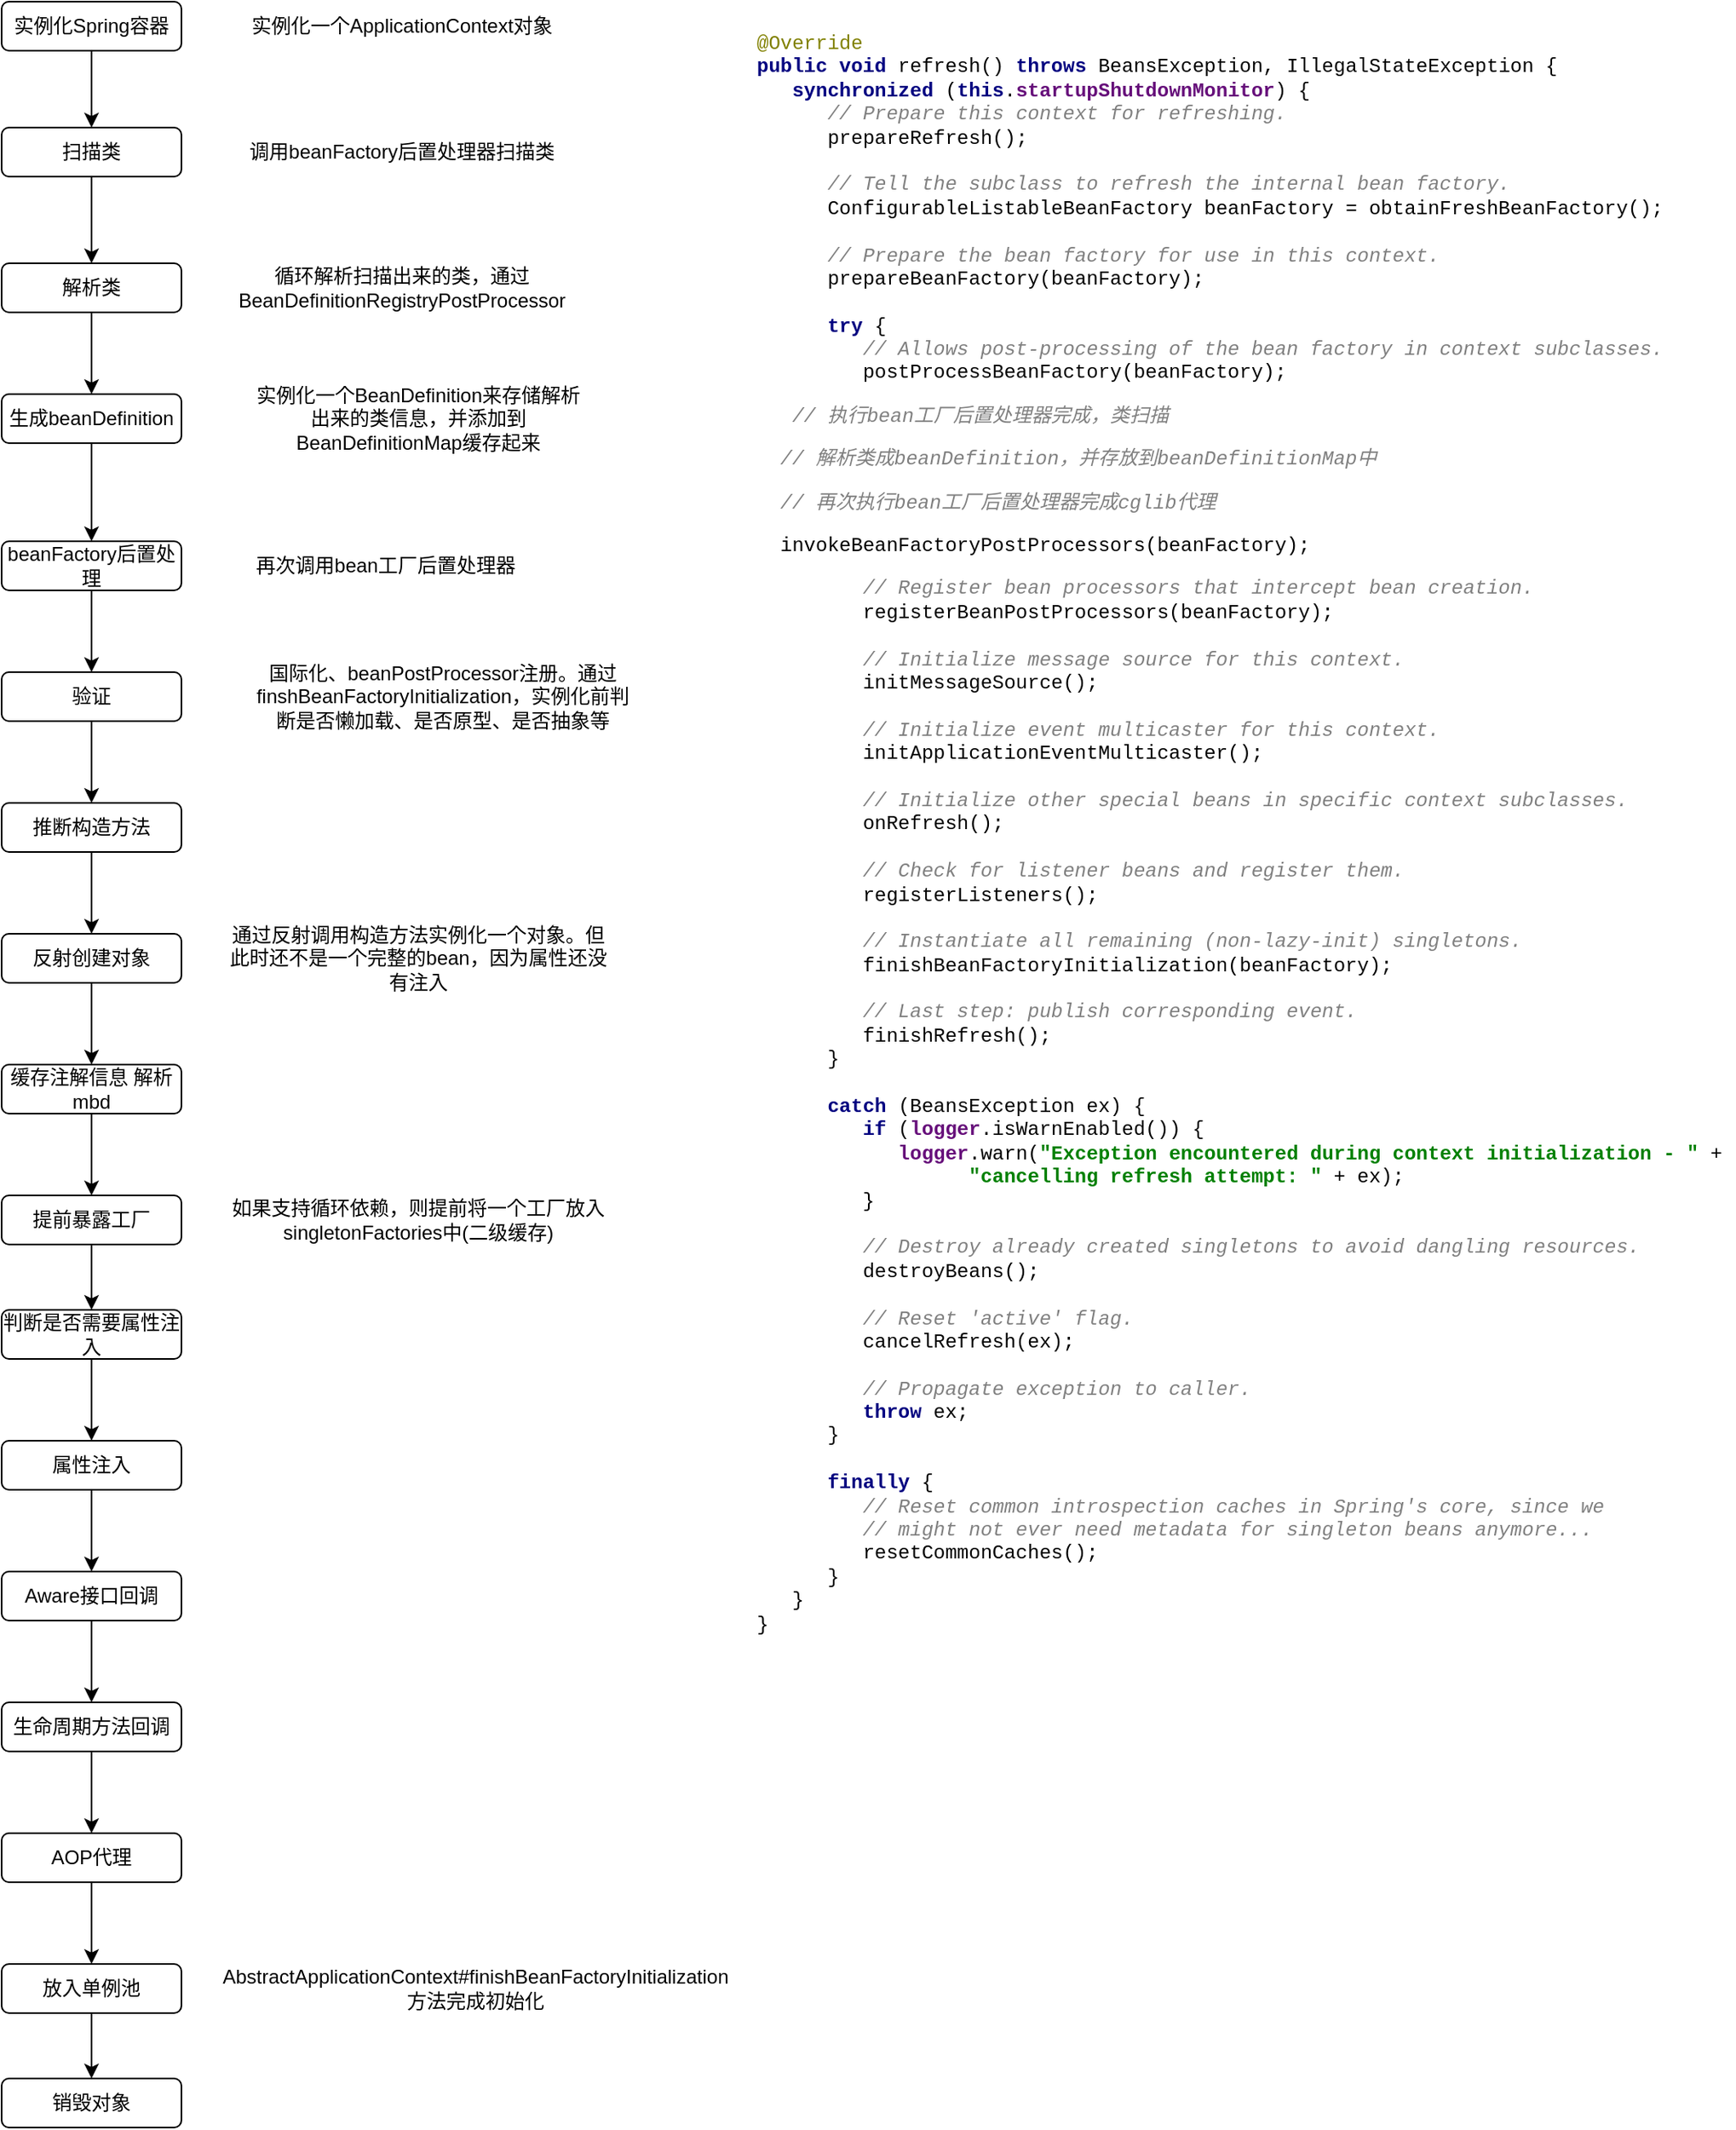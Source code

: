 <mxfile version="20.8.23" type="github" pages="2">
  <diagram name="循环依赖" id="z-jffznrJJ4cK5WTZ5Pi">
    <mxGraphModel dx="1259" dy="749" grid="1" gridSize="10" guides="1" tooltips="1" connect="1" arrows="1" fold="1" page="1" pageScale="1" pageWidth="827" pageHeight="1169" math="0" shadow="0">
      <root>
        <mxCell id="0" />
        <mxCell id="1" parent="0" />
        <mxCell id="uSnAcwxqJiXj_c3Orzeh-48" value="&lt;pre style=&quot;background-color:#ffffff;color:#000000;font-family:&#39;Courier New&#39;;font-size:9.0pt;&quot;&gt;&lt;span style=&quot;color:#808000;&quot;&gt;@Override&lt;br&gt;&lt;/span&gt;&lt;span style=&quot;color:#000080;font-weight:bold;&quot;&gt;public void &lt;/span&gt;refresh() &lt;span style=&quot;color:#000080;font-weight:bold;&quot;&gt;throws &lt;/span&gt;BeansException, IllegalStateException {&lt;br&gt;   &lt;span style=&quot;color:#000080;font-weight:bold;&quot;&gt;synchronized &lt;/span&gt;(&lt;span style=&quot;color:#000080;font-weight:bold;&quot;&gt;this&lt;/span&gt;.&lt;span style=&quot;color:#660e7a;font-weight:bold;&quot;&gt;startupShutdownMonitor&lt;/span&gt;) {&lt;br&gt;      &lt;span style=&quot;color:#808080;font-style:italic;&quot;&gt;// Prepare this context for refreshing.&lt;br&gt;&lt;/span&gt;&lt;span style=&quot;color:#808080;font-style:italic;&quot;&gt;      &lt;/span&gt;prepareRefresh();&lt;br&gt;&lt;br&gt;      &lt;span style=&quot;color:#808080;font-style:italic;&quot;&gt;// Tell the subclass to refresh the internal bean factory.&lt;br&gt;&lt;/span&gt;&lt;span style=&quot;color:#808080;font-style:italic;&quot;&gt;      &lt;/span&gt;ConfigurableListableBeanFactory beanFactory = obtainFreshBeanFactory();&lt;br&gt;&lt;br&gt;      &lt;span style=&quot;color:#808080;font-style:italic;&quot;&gt;// Prepare the bean factory for use in this context.&lt;br&gt;&lt;/span&gt;&lt;span style=&quot;color:#808080;font-style:italic;&quot;&gt;      &lt;/span&gt;prepareBeanFactory(beanFactory);&lt;br&gt;&lt;br&gt;      &lt;span style=&quot;color:#000080;font-weight:bold;&quot;&gt;try &lt;/span&gt;{&lt;br&gt;         &lt;span style=&quot;color:#808080;font-style:italic;&quot;&gt;// Allows post-processing of the bean factory in context subclasses.&lt;br&gt;&lt;/span&gt;&lt;span style=&quot;color:#808080;font-style:italic;&quot;&gt;         &lt;/span&gt;postProcessBeanFactory(beanFactory);&lt;/pre&gt;&lt;pre style=&quot;background-color:#ffffff;color:#000000;font-family:&#39;Courier New&#39;;font-size:9.0pt;&quot;&gt;&lt;span style=&quot;color:#808080;font-style:italic;&quot;&gt;&lt;span style=&quot;white-space: pre;&quot;&gt; &lt;/span&gt; &lt;span style=&quot;white-space: pre;&quot;&gt;	&lt;/span&gt;// 执行bean工厂后置处理器完成，类扫描&lt;/span&gt;&lt;/pre&gt;&lt;pre style=&quot;background-color:#ffffff;color:#000000;font-family:&#39;Courier New&#39;;font-size:9.0pt;&quot;&gt;&lt;span style=&quot;color:#808080;font-style:italic;&quot;&gt;&lt;span style=&quot;white-space: pre;&quot;&gt; &lt;span style=&quot;white-space: pre;&quot;&gt;	&lt;/span&gt;&lt;/span&gt;// 解析类成beanDefinition，并存放到beanDefinitionMap中&lt;br&gt;&lt;/span&gt;&lt;/pre&gt;&lt;pre style=&quot;background-color:#ffffff;color:#000000;font-family:&#39;Courier New&#39;;font-size:9.0pt;&quot;&gt;&lt;span style=&quot;color:#808080;font-style:italic;&quot;&gt;&lt;span style=&quot;white-space: pre;&quot;&gt; &lt;span style=&quot;white-space: pre;&quot;&gt;	&lt;/span&gt;&lt;/span&gt;// 再次执行bean工厂后置处理器完成cglib代理&lt;/span&gt;&lt;/pre&gt;&lt;pre style=&quot;background-color:#ffffff;color:#000000;font-family:&#39;Courier New&#39;;font-size:9.0pt;&quot;&gt;&lt;span style=&quot;white-space: pre;&quot;&gt; &lt;span style=&quot;white-space: pre;&quot;&gt;	&lt;/span&gt;&lt;/span&gt;invokeBeanFactoryPostProcessors(beanFactory);&lt;/pre&gt;&lt;pre style=&quot;background-color:#ffffff;color:#000000;font-family:&#39;Courier New&#39;;font-size:9.0pt;&quot;&gt;         &lt;span style=&quot;color:#808080;font-style:italic;&quot;&gt;// Register bean processors that intercept bean creation.&lt;br&gt;&lt;/span&gt;&lt;span style=&quot;color:#808080;font-style:italic;&quot;&gt;         &lt;/span&gt;registerBeanPostProcessors(beanFactory);&lt;br&gt;&lt;br&gt;         &lt;span style=&quot;color:#808080;font-style:italic;&quot;&gt;// Initialize message source for this context.&lt;br&gt;&lt;/span&gt;&lt;span style=&quot;color:#808080;font-style:italic;&quot;&gt;         &lt;/span&gt;initMessageSource();&lt;br&gt;&lt;br&gt;         &lt;span style=&quot;color:#808080;font-style:italic;&quot;&gt;// Initialize event multicaster for this context.&lt;br&gt;&lt;/span&gt;&lt;span style=&quot;color:#808080;font-style:italic;&quot;&gt;         &lt;/span&gt;initApplicationEventMulticaster();&lt;br&gt;&lt;br&gt;         &lt;span style=&quot;color:#808080;font-style:italic;&quot;&gt;// Initialize other special beans in specific context subclasses.&lt;br&gt;&lt;/span&gt;&lt;span style=&quot;color:#808080;font-style:italic;&quot;&gt;         &lt;/span&gt;onRefresh();&lt;br&gt;&lt;br&gt;         &lt;span style=&quot;color:#808080;font-style:italic;&quot;&gt;// Check for listener beans and register them.&lt;br&gt;&lt;/span&gt;&lt;span style=&quot;color:#808080;font-style:italic;&quot;&gt;         &lt;/span&gt;registerListeners();&lt;br&gt;&lt;br&gt;         &lt;span style=&quot;color:#808080;font-style:italic;&quot;&gt;// Instantiate all remaining (non-lazy-init) singletons.&lt;br&gt;&lt;/span&gt;&lt;span style=&quot;color:#808080;font-style:italic;&quot;&gt;         &lt;/span&gt;finishBeanFactoryInitialization(beanFactory);&lt;br&gt;&lt;br&gt;         &lt;span style=&quot;color:#808080;font-style:italic;&quot;&gt;// Last step: publish corresponding event.&lt;br&gt;&lt;/span&gt;&lt;span style=&quot;color:#808080;font-style:italic;&quot;&gt;         &lt;/span&gt;finishRefresh();&lt;br&gt;      }&lt;br&gt;&lt;br&gt;      &lt;span style=&quot;color:#000080;font-weight:bold;&quot;&gt;catch &lt;/span&gt;(BeansException ex) {&lt;br&gt;         &lt;span style=&quot;color:#000080;font-weight:bold;&quot;&gt;if &lt;/span&gt;(&lt;span style=&quot;color:#660e7a;font-weight:bold;&quot;&gt;logger&lt;/span&gt;.isWarnEnabled()) {&lt;br&gt;            &lt;span style=&quot;color:#660e7a;font-weight:bold;&quot;&gt;logger&lt;/span&gt;.warn(&lt;span style=&quot;color:#008000;font-weight:bold;&quot;&gt;&quot;Exception encountered during context initialization - &quot; &lt;/span&gt;+&lt;br&gt;                  &lt;span style=&quot;color:#008000;font-weight:bold;&quot;&gt;&quot;cancelling refresh attempt: &quot; &lt;/span&gt;+ ex);&lt;br&gt;         }&lt;br&gt;&lt;br&gt;         &lt;span style=&quot;color:#808080;font-style:italic;&quot;&gt;// Destroy already created singletons to avoid dangling resources.&lt;br&gt;&lt;/span&gt;&lt;span style=&quot;color:#808080;font-style:italic;&quot;&gt;         &lt;/span&gt;destroyBeans();&lt;br&gt;&lt;br&gt;         &lt;span style=&quot;color:#808080;font-style:italic;&quot;&gt;// Reset &#39;active&#39; flag.&lt;br&gt;&lt;/span&gt;&lt;span style=&quot;color:#808080;font-style:italic;&quot;&gt;         &lt;/span&gt;cancelRefresh(ex);&lt;br&gt;&lt;br&gt;         &lt;span style=&quot;color:#808080;font-style:italic;&quot;&gt;// Propagate exception to caller.&lt;br&gt;&lt;/span&gt;&lt;span style=&quot;color:#808080;font-style:italic;&quot;&gt;         &lt;/span&gt;&lt;span style=&quot;color:#000080;font-weight:bold;&quot;&gt;throw &lt;/span&gt;ex;&lt;br&gt;      }&lt;br&gt;&lt;br&gt;      &lt;span style=&quot;color:#000080;font-weight:bold;&quot;&gt;finally &lt;/span&gt;{&lt;br&gt;         &lt;span style=&quot;color:#808080;font-style:italic;&quot;&gt;// Reset common introspection caches in Spring&#39;s core, since we&lt;br&gt;&lt;/span&gt;&lt;span style=&quot;color:#808080;font-style:italic;&quot;&gt;         // might not ever need metadata for singleton beans anymore...&lt;br&gt;&lt;/span&gt;&lt;span style=&quot;color:#808080;font-style:italic;&quot;&gt;         &lt;/span&gt;resetCommonCaches();&lt;br&gt;      }&lt;br&gt;   }&lt;br&gt;}&lt;/pre&gt;" style="text;whiteSpace=wrap;html=1;" parent="1" vertex="1">
          <mxGeometry x="540" y="80" width="600" height="950" as="geometry" />
        </mxCell>
        <mxCell id="uSnAcwxqJiXj_c3Orzeh-22" style="edgeStyle=orthogonalEdgeStyle;rounded=0;orthogonalLoop=1;jettySize=auto;html=1;" parent="1" source="uSnAcwxqJiXj_c3Orzeh-1" target="uSnAcwxqJiXj_c3Orzeh-2" edge="1">
          <mxGeometry relative="1" as="geometry" />
        </mxCell>
        <mxCell id="uSnAcwxqJiXj_c3Orzeh-1" value="实例化Spring容器" style="rounded=1;whiteSpace=wrap;html=1;" parent="1" vertex="1">
          <mxGeometry x="80" y="80" width="110" height="30" as="geometry" />
        </mxCell>
        <mxCell id="uSnAcwxqJiXj_c3Orzeh-32" style="edgeStyle=orthogonalEdgeStyle;rounded=0;orthogonalLoop=1;jettySize=auto;html=1;" parent="1" source="uSnAcwxqJiXj_c3Orzeh-2" target="uSnAcwxqJiXj_c3Orzeh-4" edge="1">
          <mxGeometry relative="1" as="geometry" />
        </mxCell>
        <mxCell id="uSnAcwxqJiXj_c3Orzeh-2" value="扫描类" style="rounded=1;whiteSpace=wrap;html=1;" parent="1" vertex="1">
          <mxGeometry x="80" y="157" width="110" height="30" as="geometry" />
        </mxCell>
        <mxCell id="uSnAcwxqJiXj_c3Orzeh-34" style="edgeStyle=orthogonalEdgeStyle;rounded=0;orthogonalLoop=1;jettySize=auto;html=1;entryX=0.5;entryY=0;entryDx=0;entryDy=0;" parent="1" source="uSnAcwxqJiXj_c3Orzeh-3" target="uSnAcwxqJiXj_c3Orzeh-6" edge="1">
          <mxGeometry relative="1" as="geometry" />
        </mxCell>
        <mxCell id="uSnAcwxqJiXj_c3Orzeh-3" value="生成beanDefinition" style="rounded=1;whiteSpace=wrap;html=1;" parent="1" vertex="1">
          <mxGeometry x="80" y="320" width="110" height="30" as="geometry" />
        </mxCell>
        <mxCell id="uSnAcwxqJiXj_c3Orzeh-33" style="edgeStyle=orthogonalEdgeStyle;rounded=0;orthogonalLoop=1;jettySize=auto;html=1;entryX=0.5;entryY=0;entryDx=0;entryDy=0;" parent="1" source="uSnAcwxqJiXj_c3Orzeh-4" target="uSnAcwxqJiXj_c3Orzeh-3" edge="1">
          <mxGeometry relative="1" as="geometry" />
        </mxCell>
        <mxCell id="uSnAcwxqJiXj_c3Orzeh-4" value="解析类" style="rounded=1;whiteSpace=wrap;html=1;" parent="1" vertex="1">
          <mxGeometry x="80" y="240" width="110" height="30" as="geometry" />
        </mxCell>
        <mxCell id="uSnAcwxqJiXj_c3Orzeh-36" value="" style="edgeStyle=orthogonalEdgeStyle;rounded=0;orthogonalLoop=1;jettySize=auto;html=1;" parent="1" source="uSnAcwxqJiXj_c3Orzeh-5" target="uSnAcwxqJiXj_c3Orzeh-8" edge="1">
          <mxGeometry relative="1" as="geometry" />
        </mxCell>
        <mxCell id="uSnAcwxqJiXj_c3Orzeh-5" value="验证" style="rounded=1;whiteSpace=wrap;html=1;" parent="1" vertex="1">
          <mxGeometry x="80" y="490" width="110" height="30" as="geometry" />
        </mxCell>
        <mxCell id="uSnAcwxqJiXj_c3Orzeh-35" style="edgeStyle=orthogonalEdgeStyle;rounded=0;orthogonalLoop=1;jettySize=auto;html=1;" parent="1" source="uSnAcwxqJiXj_c3Orzeh-6" target="uSnAcwxqJiXj_c3Orzeh-5" edge="1">
          <mxGeometry relative="1" as="geometry" />
        </mxCell>
        <mxCell id="uSnAcwxqJiXj_c3Orzeh-6" value="beanFactory后置处理" style="rounded=1;whiteSpace=wrap;html=1;" parent="1" vertex="1">
          <mxGeometry x="80" y="410" width="110" height="30" as="geometry" />
        </mxCell>
        <mxCell id="uSnAcwxqJiXj_c3Orzeh-39" style="edgeStyle=orthogonalEdgeStyle;rounded=0;orthogonalLoop=1;jettySize=auto;html=1;entryX=0.5;entryY=0;entryDx=0;entryDy=0;" parent="1" source="uSnAcwxqJiXj_c3Orzeh-7" target="uSnAcwxqJiXj_c3Orzeh-11" edge="1">
          <mxGeometry relative="1" as="geometry" />
        </mxCell>
        <mxCell id="uSnAcwxqJiXj_c3Orzeh-7" value="缓存注解信息 解析mbd" style="rounded=1;whiteSpace=wrap;html=1;" parent="1" vertex="1">
          <mxGeometry x="80" y="730" width="110" height="30" as="geometry" />
        </mxCell>
        <mxCell id="uSnAcwxqJiXj_c3Orzeh-37" style="edgeStyle=orthogonalEdgeStyle;rounded=0;orthogonalLoop=1;jettySize=auto;html=1;entryX=0.5;entryY=0;entryDx=0;entryDy=0;" parent="1" source="uSnAcwxqJiXj_c3Orzeh-8" target="uSnAcwxqJiXj_c3Orzeh-9" edge="1">
          <mxGeometry relative="1" as="geometry" />
        </mxCell>
        <mxCell id="uSnAcwxqJiXj_c3Orzeh-8" value="推断构造方法" style="rounded=1;whiteSpace=wrap;html=1;" parent="1" vertex="1">
          <mxGeometry x="80" y="570" width="110" height="30" as="geometry" />
        </mxCell>
        <mxCell id="uSnAcwxqJiXj_c3Orzeh-38" style="edgeStyle=orthogonalEdgeStyle;rounded=0;orthogonalLoop=1;jettySize=auto;html=1;entryX=0.5;entryY=0;entryDx=0;entryDy=0;" parent="1" source="uSnAcwxqJiXj_c3Orzeh-9" target="uSnAcwxqJiXj_c3Orzeh-7" edge="1">
          <mxGeometry relative="1" as="geometry" />
        </mxCell>
        <mxCell id="uSnAcwxqJiXj_c3Orzeh-9" value="反射创建对象" style="rounded=1;whiteSpace=wrap;html=1;" parent="1" vertex="1">
          <mxGeometry x="80" y="650" width="110" height="30" as="geometry" />
        </mxCell>
        <mxCell id="uSnAcwxqJiXj_c3Orzeh-41" style="edgeStyle=orthogonalEdgeStyle;rounded=0;orthogonalLoop=1;jettySize=auto;html=1;entryX=0.5;entryY=0;entryDx=0;entryDy=0;" parent="1" source="uSnAcwxqJiXj_c3Orzeh-10" target="uSnAcwxqJiXj_c3Orzeh-12" edge="1">
          <mxGeometry relative="1" as="geometry" />
        </mxCell>
        <mxCell id="uSnAcwxqJiXj_c3Orzeh-10" value="判断是否需要属性注入" style="rounded=1;whiteSpace=wrap;html=1;" parent="1" vertex="1">
          <mxGeometry x="80" y="880" width="110" height="30" as="geometry" />
        </mxCell>
        <mxCell id="uSnAcwxqJiXj_c3Orzeh-40" style="edgeStyle=orthogonalEdgeStyle;rounded=0;orthogonalLoop=1;jettySize=auto;html=1;" parent="1" source="uSnAcwxqJiXj_c3Orzeh-11" target="uSnAcwxqJiXj_c3Orzeh-10" edge="1">
          <mxGeometry relative="1" as="geometry" />
        </mxCell>
        <mxCell id="uSnAcwxqJiXj_c3Orzeh-11" value="提前暴露工厂" style="rounded=1;whiteSpace=wrap;html=1;" parent="1" vertex="1">
          <mxGeometry x="80" y="810" width="110" height="30" as="geometry" />
        </mxCell>
        <mxCell id="uSnAcwxqJiXj_c3Orzeh-42" style="edgeStyle=orthogonalEdgeStyle;rounded=0;orthogonalLoop=1;jettySize=auto;html=1;entryX=0.5;entryY=0;entryDx=0;entryDy=0;" parent="1" source="uSnAcwxqJiXj_c3Orzeh-12" target="uSnAcwxqJiXj_c3Orzeh-14" edge="1">
          <mxGeometry relative="1" as="geometry" />
        </mxCell>
        <mxCell id="uSnAcwxqJiXj_c3Orzeh-12" value="属性注入" style="rounded=1;whiteSpace=wrap;html=1;" parent="1" vertex="1">
          <mxGeometry x="80" y="960" width="110" height="30" as="geometry" />
        </mxCell>
        <mxCell id="uSnAcwxqJiXj_c3Orzeh-43" style="edgeStyle=orthogonalEdgeStyle;rounded=0;orthogonalLoop=1;jettySize=auto;html=1;entryX=0.5;entryY=0;entryDx=0;entryDy=0;" parent="1" source="uSnAcwxqJiXj_c3Orzeh-14" target="uSnAcwxqJiXj_c3Orzeh-16" edge="1">
          <mxGeometry relative="1" as="geometry" />
        </mxCell>
        <mxCell id="uSnAcwxqJiXj_c3Orzeh-14" value="Aware接口回调" style="rounded=1;whiteSpace=wrap;html=1;" parent="1" vertex="1">
          <mxGeometry x="80" y="1040" width="110" height="30" as="geometry" />
        </mxCell>
        <mxCell id="uSnAcwxqJiXj_c3Orzeh-44" style="edgeStyle=orthogonalEdgeStyle;rounded=0;orthogonalLoop=1;jettySize=auto;html=1;entryX=0.5;entryY=0;entryDx=0;entryDy=0;" parent="1" source="uSnAcwxqJiXj_c3Orzeh-16" target="uSnAcwxqJiXj_c3Orzeh-18" edge="1">
          <mxGeometry relative="1" as="geometry" />
        </mxCell>
        <mxCell id="uSnAcwxqJiXj_c3Orzeh-16" value="生命周期方法回调" style="rounded=1;whiteSpace=wrap;html=1;" parent="1" vertex="1">
          <mxGeometry x="80" y="1120" width="110" height="30" as="geometry" />
        </mxCell>
        <mxCell id="uSnAcwxqJiXj_c3Orzeh-45" style="edgeStyle=orthogonalEdgeStyle;rounded=0;orthogonalLoop=1;jettySize=auto;html=1;entryX=0.5;entryY=0;entryDx=0;entryDy=0;" parent="1" source="uSnAcwxqJiXj_c3Orzeh-18" target="uSnAcwxqJiXj_c3Orzeh-19" edge="1">
          <mxGeometry relative="1" as="geometry" />
        </mxCell>
        <mxCell id="uSnAcwxqJiXj_c3Orzeh-18" value="AOP代理" style="rounded=1;whiteSpace=wrap;html=1;" parent="1" vertex="1">
          <mxGeometry x="80" y="1200" width="110" height="30" as="geometry" />
        </mxCell>
        <mxCell id="uSnAcwxqJiXj_c3Orzeh-46" value="" style="edgeStyle=orthogonalEdgeStyle;rounded=0;orthogonalLoop=1;jettySize=auto;html=1;" parent="1" source="uSnAcwxqJiXj_c3Orzeh-19" target="uSnAcwxqJiXj_c3Orzeh-20" edge="1">
          <mxGeometry relative="1" as="geometry" />
        </mxCell>
        <mxCell id="uSnAcwxqJiXj_c3Orzeh-19" value="放入单例池" style="rounded=1;whiteSpace=wrap;html=1;" parent="1" vertex="1">
          <mxGeometry x="80" y="1280" width="110" height="30" as="geometry" />
        </mxCell>
        <mxCell id="uSnAcwxqJiXj_c3Orzeh-20" value="销毁对象" style="rounded=1;whiteSpace=wrap;html=1;" parent="1" vertex="1">
          <mxGeometry x="80" y="1350" width="110" height="30" as="geometry" />
        </mxCell>
        <mxCell id="uSnAcwxqJiXj_c3Orzeh-23" value="实例化一个ApplicationContext对象" style="text;html=1;strokeColor=none;fillColor=none;align=center;verticalAlign=middle;whiteSpace=wrap;rounded=0;" parent="1" vertex="1">
          <mxGeometry x="220" y="80" width="210" height="30" as="geometry" />
        </mxCell>
        <mxCell id="uSnAcwxqJiXj_c3Orzeh-24" value="调用beanFactory后置处理器扫描类" style="text;html=1;strokeColor=none;fillColor=none;align=center;verticalAlign=middle;whiteSpace=wrap;rounded=0;" parent="1" vertex="1">
          <mxGeometry x="220" y="157" width="210" height="30" as="geometry" />
        </mxCell>
        <mxCell id="uSnAcwxqJiXj_c3Orzeh-25" value="再次调用bean工厂后置处理器" style="text;html=1;strokeColor=none;fillColor=none;align=center;verticalAlign=middle;whiteSpace=wrap;rounded=0;" parent="1" vertex="1">
          <mxGeometry x="220" y="410" width="190" height="30" as="geometry" />
        </mxCell>
        <mxCell id="uSnAcwxqJiXj_c3Orzeh-26" value="循环解析扫描出来的类，通过BeanDefinitionRegistryPostProcessor" style="text;html=1;strokeColor=none;fillColor=none;align=center;verticalAlign=middle;whiteSpace=wrap;rounded=0;" parent="1" vertex="1">
          <mxGeometry x="220" y="240" width="210" height="30" as="geometry" />
        </mxCell>
        <mxCell id="uSnAcwxqJiXj_c3Orzeh-27" value="实例化一个BeanDefinition来存储解析出来的类信息，并添加到BeanDefinitionMap缓存起来" style="text;html=1;strokeColor=none;fillColor=none;align=center;verticalAlign=middle;whiteSpace=wrap;rounded=0;" parent="1" vertex="1">
          <mxGeometry x="230" y="320" width="210" height="30" as="geometry" />
        </mxCell>
        <mxCell id="uSnAcwxqJiXj_c3Orzeh-28" value="国际化、beanPostProcessor注册。通过finshBeanFactoryInitialization，实例化前判断是否懒加载、是否原型、是否抽象等" style="text;html=1;strokeColor=none;fillColor=none;align=center;verticalAlign=middle;whiteSpace=wrap;rounded=0;" parent="1" vertex="1">
          <mxGeometry x="230" y="480" width="240" height="50" as="geometry" />
        </mxCell>
        <mxCell id="uSnAcwxqJiXj_c3Orzeh-30" value="通过反射调用构造方法实例化一个对象。但此时还不是一个完整的bean，因为属性还没有注入" style="text;html=1;strokeColor=none;fillColor=none;align=center;verticalAlign=middle;whiteSpace=wrap;rounded=0;" parent="1" vertex="1">
          <mxGeometry x="215" y="640" width="240" height="50" as="geometry" />
        </mxCell>
        <mxCell id="uSnAcwxqJiXj_c3Orzeh-31" value="如果支持循环依赖，则提前将一个工厂放入singletonFactories中(二级缓存)" style="text;html=1;strokeColor=none;fillColor=none;align=center;verticalAlign=middle;whiteSpace=wrap;rounded=0;" parent="1" vertex="1">
          <mxGeometry x="215" y="800" width="240" height="50" as="geometry" />
        </mxCell>
        <mxCell id="uSnAcwxqJiXj_c3Orzeh-47" value="AbstractApplicationContext#finishBeanFactoryInitialization方法完成初始化" style="text;html=1;strokeColor=none;fillColor=none;align=center;verticalAlign=middle;whiteSpace=wrap;rounded=0;" parent="1" vertex="1">
          <mxGeometry x="215" y="1280" width="310" height="30" as="geometry" />
        </mxCell>
      </root>
    </mxGraphModel>
  </diagram>
  <diagram id="61kilDFM7VT6fAVXh5Lf" name="doGetBean">
    <mxGraphModel dx="2086" dy="749" grid="1" gridSize="10" guides="1" tooltips="1" connect="1" arrows="1" fold="1" page="1" pageScale="1" pageWidth="827" pageHeight="1169" math="0" shadow="0">
      <root>
        <mxCell id="0" />
        <mxCell id="1" parent="0" />
        <mxCell id="v6lZ8U2gEN3fAU5ixz41-6" style="edgeStyle=orthogonalEdgeStyle;rounded=0;orthogonalLoop=1;jettySize=auto;html=1;entryX=0.5;entryY=0;entryDx=0;entryDy=0;" edge="1" parent="1" source="v6lZ8U2gEN3fAU5ixz41-1" target="v6lZ8U2gEN3fAU5ixz41-4">
          <mxGeometry relative="1" as="geometry" />
        </mxCell>
        <mxCell id="v6lZ8U2gEN3fAU5ixz41-1" value="doGetBean" style="rounded=0;whiteSpace=wrap;html=1;" vertex="1" parent="1">
          <mxGeometry x="80" y="50" width="120" height="30" as="geometry" />
        </mxCell>
        <mxCell id="v6lZ8U2gEN3fAU5ixz41-9" style="edgeStyle=orthogonalEdgeStyle;rounded=0;orthogonalLoop=1;jettySize=auto;html=1;entryX=0.5;entryY=0;entryDx=0;entryDy=0;" edge="1" parent="1" source="v6lZ8U2gEN3fAU5ixz41-2" target="v6lZ8U2gEN3fAU5ixz41-8">
          <mxGeometry relative="1" as="geometry" />
        </mxCell>
        <mxCell id="v6lZ8U2gEN3fAU5ixz41-11" style="edgeStyle=orthogonalEdgeStyle;rounded=0;orthogonalLoop=1;jettySize=auto;html=1;entryX=0;entryY=0.5;entryDx=0;entryDy=0;" edge="1" parent="1" source="v6lZ8U2gEN3fAU5ixz41-2" target="v6lZ8U2gEN3fAU5ixz41-10">
          <mxGeometry relative="1" as="geometry" />
        </mxCell>
        <mxCell id="v6lZ8U2gEN3fAU5ixz41-2" value="&lt;pre style=&quot;background-color: rgb(255, 255, 255); font-family: &amp;quot;Courier New&amp;quot;; font-size: 9pt;&quot;&gt;第一次获取bean&lt;/pre&gt;" style="rounded=0;whiteSpace=wrap;html=1;" vertex="1" parent="1">
          <mxGeometry x="80" y="200" width="120" height="30" as="geometry" />
        </mxCell>
        <mxCell id="v6lZ8U2gEN3fAU5ixz41-3" value="&lt;pre style=&quot;border-color: var(--border-color); font-size: 9pt; background-color: rgb(255, 255, 255); font-family: &amp;quot;Courier New&amp;quot;;&quot;&gt;transformedBeanName()&lt;/pre&gt;" style="text;html=1;strokeColor=none;fillColor=none;align=center;verticalAlign=middle;whiteSpace=wrap;rounded=0;" vertex="1" parent="1">
          <mxGeometry x="-90" y="120" width="150" height="30" as="geometry" />
        </mxCell>
        <mxCell id="v6lZ8U2gEN3fAU5ixz41-7" style="edgeStyle=orthogonalEdgeStyle;rounded=0;orthogonalLoop=1;jettySize=auto;html=1;" edge="1" parent="1" source="v6lZ8U2gEN3fAU5ixz41-4" target="v6lZ8U2gEN3fAU5ixz41-2">
          <mxGeometry relative="1" as="geometry" />
        </mxCell>
        <mxCell id="v6lZ8U2gEN3fAU5ixz41-4" value="&lt;pre style=&quot;background-color: rgb(255, 255, 255); font-family: &amp;quot;Courier New&amp;quot;; font-size: 9pt;&quot;&gt;校验bean名字&lt;/pre&gt;" style="rounded=0;whiteSpace=wrap;html=1;" vertex="1" parent="1">
          <mxGeometry x="80" y="130" width="120" height="30" as="geometry" />
        </mxCell>
        <mxCell id="v6lZ8U2gEN3fAU5ixz41-5" value="&lt;pre style=&quot;border-color: var(--border-color); font-size: 9pt; background-color: rgb(255, 255, 255); font-family: &amp;quot;Courier New&amp;quot;;&quot;&gt;getSingletons(beanName)，&lt;/pre&gt;&lt;pre style=&quot;border-color: var(--border-color); font-size: 9pt; background-color: rgb(255, 255, 255); font-family: &amp;quot;Courier New&amp;quot;;&quot;&gt;这里得到得可能是早期引用、可能是bean，&lt;/pre&gt;&lt;pre style=&quot;border-color: var(--border-color); font-size: 9pt; background-color: rgb(255, 255, 255); font-family: &amp;quot;Courier New&amp;quot;;&quot;&gt;主要作用是检查一下单例池有没有手动注册的对象&lt;/pre&gt;" style="text;html=1;strokeColor=none;fillColor=none;align=center;verticalAlign=middle;whiteSpace=wrap;rounded=0;" vertex="1" parent="1">
          <mxGeometry x="-200" y="175" width="260" height="80" as="geometry" />
        </mxCell>
        <mxCell id="v6lZ8U2gEN3fAU5ixz41-50" style="edgeStyle=orthogonalEdgeStyle;rounded=0;orthogonalLoop=1;jettySize=auto;html=1;entryX=0.5;entryY=0;entryDx=0;entryDy=0;" edge="1" parent="1" source="v6lZ8U2gEN3fAU5ixz41-8" target="v6lZ8U2gEN3fAU5ixz41-48">
          <mxGeometry relative="1" as="geometry" />
        </mxCell>
        <mxCell id="v6lZ8U2gEN3fAU5ixz41-8" value="bean存在?" style="rhombus;whiteSpace=wrap;html=1;" vertex="1" parent="1">
          <mxGeometry x="100" y="280" width="80" height="80" as="geometry" />
        </mxCell>
        <mxCell id="v6lZ8U2gEN3fAU5ixz41-14" style="edgeStyle=orthogonalEdgeStyle;rounded=0;orthogonalLoop=1;jettySize=auto;html=1;entryX=0;entryY=0.5;entryDx=0;entryDy=0;" edge="1" parent="1" source="v6lZ8U2gEN3fAU5ixz41-10" target="v6lZ8U2gEN3fAU5ixz41-13">
          <mxGeometry relative="1" as="geometry" />
        </mxCell>
        <mxCell id="v6lZ8U2gEN3fAU5ixz41-10" value="&lt;pre style=&quot;background-color: rgb(255, 255, 255); font-family: &amp;quot;Courier New&amp;quot;; font-size: 9pt;&quot;&gt;从一级缓存获取&lt;/pre&gt;" style="rounded=0;whiteSpace=wrap;html=1;" vertex="1" parent="1">
          <mxGeometry x="280" y="200" width="120" height="30" as="geometry" />
        </mxCell>
        <mxCell id="v6lZ8U2gEN3fAU5ixz41-16" style="edgeStyle=orthogonalEdgeStyle;rounded=0;orthogonalLoop=1;jettySize=auto;html=1;entryX=0.75;entryY=1;entryDx=0;entryDy=0;exitX=0.5;exitY=1;exitDx=0;exitDy=0;" edge="1" parent="1" source="v6lZ8U2gEN3fAU5ixz41-13" target="v6lZ8U2gEN3fAU5ixz41-2">
          <mxGeometry relative="1" as="geometry">
            <Array as="points">
              <mxPoint x="500" y="280" />
              <mxPoint x="170" y="280" />
            </Array>
          </mxGeometry>
        </mxCell>
        <mxCell id="v6lZ8U2gEN3fAU5ixz41-20" style="edgeStyle=orthogonalEdgeStyle;rounded=0;orthogonalLoop=1;jettySize=auto;html=1;" edge="1" parent="1" source="v6lZ8U2gEN3fAU5ixz41-13" target="v6lZ8U2gEN3fAU5ixz41-18">
          <mxGeometry relative="1" as="geometry" />
        </mxCell>
        <mxCell id="v6lZ8U2gEN3fAU5ixz41-13" value="bean不存在 &lt;br&gt;&amp;amp;&amp;amp;&lt;br&gt;在创建中队列" style="rhombus;whiteSpace=wrap;html=1;" vertex="1" parent="1">
          <mxGeometry x="460" y="175" width="80" height="80" as="geometry" />
        </mxCell>
        <mxCell id="v6lZ8U2gEN3fAU5ixz41-17" value="返回bean" style="text;html=1;strokeColor=none;fillColor=none;align=center;verticalAlign=middle;whiteSpace=wrap;rounded=0;" vertex="1" parent="1">
          <mxGeometry x="270" y="250" width="60" height="30" as="geometry" />
        </mxCell>
        <mxCell id="v6lZ8U2gEN3fAU5ixz41-25" style="edgeStyle=orthogonalEdgeStyle;rounded=0;orthogonalLoop=1;jettySize=auto;html=1;" edge="1" parent="1" source="v6lZ8U2gEN3fAU5ixz41-18" target="v6lZ8U2gEN3fAU5ixz41-21">
          <mxGeometry relative="1" as="geometry" />
        </mxCell>
        <mxCell id="v6lZ8U2gEN3fAU5ixz41-18" value="&lt;pre style=&quot;background-color: rgb(255, 255, 255); font-family: &amp;quot;Courier New&amp;quot;; font-size: 9pt;&quot;&gt;从三级缓存获取&lt;/pre&gt;" style="rounded=0;whiteSpace=wrap;html=1;" vertex="1" parent="1">
          <mxGeometry x="600" y="200" width="120" height="30" as="geometry" />
        </mxCell>
        <mxCell id="v6lZ8U2gEN3fAU5ixz41-19" value="singletonObjects" style="text;html=1;strokeColor=none;fillColor=none;align=center;verticalAlign=middle;whiteSpace=wrap;rounded=0;" vertex="1" parent="1">
          <mxGeometry x="270" y="160" width="110" height="30" as="geometry" />
        </mxCell>
        <mxCell id="v6lZ8U2gEN3fAU5ixz41-29" style="edgeStyle=orthogonalEdgeStyle;rounded=0;orthogonalLoop=1;jettySize=auto;html=1;" edge="1" parent="1" source="v6lZ8U2gEN3fAU5ixz41-21" target="v6lZ8U2gEN3fAU5ixz41-23">
          <mxGeometry relative="1" as="geometry" />
        </mxCell>
        <mxCell id="v6lZ8U2gEN3fAU5ixz41-37" style="edgeStyle=orthogonalEdgeStyle;rounded=0;orthogonalLoop=1;jettySize=auto;html=1;entryX=0.75;entryY=1;entryDx=0;entryDy=0;exitX=0.5;exitY=1;exitDx=0;exitDy=0;" edge="1" parent="1" source="v6lZ8U2gEN3fAU5ixz41-21" target="v6lZ8U2gEN3fAU5ixz41-2">
          <mxGeometry relative="1" as="geometry">
            <Array as="points">
              <mxPoint x="820" y="280" />
              <mxPoint x="170" y="280" />
            </Array>
          </mxGeometry>
        </mxCell>
        <mxCell id="v6lZ8U2gEN3fAU5ixz41-21" value="bean不存在 &lt;br&gt;&amp;amp;&amp;amp;&lt;br&gt;允许早期引用" style="rhombus;whiteSpace=wrap;html=1;" vertex="1" parent="1">
          <mxGeometry x="780" y="175" width="80" height="80" as="geometry" />
        </mxCell>
        <mxCell id="v6lZ8U2gEN3fAU5ixz41-39" style="edgeStyle=orthogonalEdgeStyle;rounded=0;orthogonalLoop=1;jettySize=auto;html=1;entryX=0.75;entryY=1;entryDx=0;entryDy=0;exitX=0.5;exitY=1;exitDx=0;exitDy=0;" edge="1" parent="1" source="v6lZ8U2gEN3fAU5ixz41-22" target="v6lZ8U2gEN3fAU5ixz41-2">
          <mxGeometry relative="1" as="geometry">
            <Array as="points">
              <mxPoint x="1140" y="280" />
              <mxPoint x="170" y="280" />
            </Array>
          </mxGeometry>
        </mxCell>
        <mxCell id="v6lZ8U2gEN3fAU5ixz41-40" style="edgeStyle=orthogonalEdgeStyle;rounded=0;orthogonalLoop=1;jettySize=auto;html=1;entryX=0;entryY=0.5;entryDx=0;entryDy=0;" edge="1" parent="1" source="v6lZ8U2gEN3fAU5ixz41-22" target="v6lZ8U2gEN3fAU5ixz41-32">
          <mxGeometry relative="1" as="geometry" />
        </mxCell>
        <mxCell id="v6lZ8U2gEN3fAU5ixz41-22" value="bean存在 &lt;br&gt;" style="rhombus;whiteSpace=wrap;html=1;" vertex="1" parent="1">
          <mxGeometry x="1100" y="174" width="80" height="80" as="geometry" />
        </mxCell>
        <mxCell id="v6lZ8U2gEN3fAU5ixz41-30" style="edgeStyle=orthogonalEdgeStyle;rounded=0;orthogonalLoop=1;jettySize=auto;html=1;entryX=0.105;entryY=0.515;entryDx=0;entryDy=0;entryPerimeter=0;" edge="1" parent="1" source="v6lZ8U2gEN3fAU5ixz41-23" target="v6lZ8U2gEN3fAU5ixz41-22">
          <mxGeometry relative="1" as="geometry" />
        </mxCell>
        <mxCell id="v6lZ8U2gEN3fAU5ixz41-23" value="&lt;pre style=&quot;background-color: rgb(255, 255, 255); font-family: &amp;quot;Courier New&amp;quot;; font-size: 9pt;&quot;&gt;从二级缓存获取&lt;/pre&gt;" style="rounded=0;whiteSpace=wrap;html=1;" vertex="1" parent="1">
          <mxGeometry x="920" y="200" width="120" height="30" as="geometry" />
        </mxCell>
        <mxCell id="v6lZ8U2gEN3fAU5ixz41-26" value="earlySigngletonObjects" style="text;html=1;strokeColor=none;fillColor=none;align=center;verticalAlign=middle;whiteSpace=wrap;rounded=0;" vertex="1" parent="1">
          <mxGeometry x="605" y="160" width="110" height="30" as="geometry" />
        </mxCell>
        <mxCell id="v6lZ8U2gEN3fAU5ixz41-28" value="加锁(一级缓存)" style="text;html=1;strokeColor=none;fillColor=none;align=center;verticalAlign=middle;whiteSpace=wrap;rounded=0;" vertex="1" parent="1">
          <mxGeometry x="530" y="180" width="60" height="30" as="geometry" />
        </mxCell>
        <mxCell id="v6lZ8U2gEN3fAU5ixz41-33" style="edgeStyle=orthogonalEdgeStyle;rounded=0;orthogonalLoop=1;jettySize=auto;html=1;entryX=0.75;entryY=1;entryDx=0;entryDy=0;exitX=0.5;exitY=1;exitDx=0;exitDy=0;" edge="1" parent="1" source="v6lZ8U2gEN3fAU5ixz41-32" target="v6lZ8U2gEN3fAU5ixz41-2">
          <mxGeometry relative="1" as="geometry">
            <Array as="points">
              <mxPoint x="1290" y="280" />
              <mxPoint x="170" y="280" />
            </Array>
          </mxGeometry>
        </mxCell>
        <mxCell id="v6lZ8U2gEN3fAU5ixz41-32" value="&lt;pre style=&quot;background-color: rgb(255, 255, 255); font-family: &amp;quot;Courier New&amp;quot;; font-size: 9pt;&quot;&gt;添加到三级缓存、单例池&lt;/pre&gt;" style="rounded=0;whiteSpace=wrap;html=1;" vertex="1" parent="1">
          <mxGeometry x="1230" y="199" width="120" height="30" as="geometry" />
        </mxCell>
        <mxCell id="v6lZ8U2gEN3fAU5ixz41-34" value="否" style="text;html=1;strokeColor=none;fillColor=none;align=center;verticalAlign=middle;whiteSpace=wrap;rounded=0;" vertex="1" parent="1">
          <mxGeometry x="460" y="255" width="30" height="20" as="geometry" />
        </mxCell>
        <mxCell id="v6lZ8U2gEN3fAU5ixz41-35" value="否" style="text;html=1;strokeColor=none;fillColor=none;align=center;verticalAlign=middle;whiteSpace=wrap;rounded=0;" vertex="1" parent="1">
          <mxGeometry x="780" y="245" width="30" height="30" as="geometry" />
        </mxCell>
        <mxCell id="v6lZ8U2gEN3fAU5ixz41-38" value="否" style="text;html=1;strokeColor=none;fillColor=none;align=center;verticalAlign=middle;whiteSpace=wrap;rounded=0;" vertex="1" parent="1">
          <mxGeometry x="1180" y="180" width="30" height="30" as="geometry" />
        </mxCell>
        <mxCell id="v6lZ8U2gEN3fAU5ixz41-41" value="是" style="text;html=1;strokeColor=none;fillColor=none;align=center;verticalAlign=middle;whiteSpace=wrap;rounded=0;" vertex="1" parent="1">
          <mxGeometry x="1110" y="250" width="30" height="30" as="geometry" />
        </mxCell>
        <mxCell id="v6lZ8U2gEN3fAU5ixz41-43" value="是" style="text;html=1;strokeColor=none;fillColor=none;align=center;verticalAlign=middle;whiteSpace=wrap;rounded=0;" vertex="1" parent="1">
          <mxGeometry x="870" y="180" width="30" height="30" as="geometry" />
        </mxCell>
        <mxCell id="v6lZ8U2gEN3fAU5ixz41-44" value="是" style="text;html=1;strokeColor=none;fillColor=none;align=center;verticalAlign=middle;whiteSpace=wrap;rounded=0;" vertex="1" parent="1">
          <mxGeometry x="545" y="210" width="30" height="30" as="geometry" />
        </mxCell>
        <mxCell id="v6lZ8U2gEN3fAU5ixz41-45" value="第一次创建bean，这里肯定为空" style="text;html=1;strokeColor=none;fillColor=none;align=center;verticalAlign=middle;whiteSpace=wrap;rounded=0;" vertex="1" parent="1">
          <mxGeometry x="-200" y="305" width="190" height="30" as="geometry" />
        </mxCell>
        <mxCell id="v6lZ8U2gEN3fAU5ixz41-51" style="edgeStyle=orthogonalEdgeStyle;rounded=0;orthogonalLoop=1;jettySize=auto;html=1;entryX=0;entryY=0.5;entryDx=0;entryDy=0;" edge="1" parent="1" source="v6lZ8U2gEN3fAU5ixz41-48" target="v6lZ8U2gEN3fAU5ixz41-49">
          <mxGeometry relative="1" as="geometry" />
        </mxCell>
        <mxCell id="v6lZ8U2gEN3fAU5ixz41-58" style="edgeStyle=orthogonalEdgeStyle;rounded=0;orthogonalLoop=1;jettySize=auto;html=1;" edge="1" parent="1" source="v6lZ8U2gEN3fAU5ixz41-48" target="v6lZ8U2gEN3fAU5ixz41-54">
          <mxGeometry relative="1" as="geometry" />
        </mxCell>
        <mxCell id="v6lZ8U2gEN3fAU5ixz41-48" value="是否在正在创建的原型队列" style="rhombus;whiteSpace=wrap;html=1;" vertex="1" parent="1">
          <mxGeometry x="250" y="350" width="80" height="80" as="geometry" />
        </mxCell>
        <mxCell id="v6lZ8U2gEN3fAU5ixz41-49" value="&lt;pre style=&quot;background-color: rgb(255, 255, 255); font-family: &amp;quot;Courier New&amp;quot;; font-size: 9pt;&quot;&gt;抛出异常&lt;/pre&gt;" style="rounded=0;whiteSpace=wrap;html=1;" vertex="1" parent="1">
          <mxGeometry x="390" y="375" width="120" height="30" as="geometry" />
        </mxCell>
        <mxCell id="v6lZ8U2gEN3fAU5ixz41-56" style="edgeStyle=orthogonalEdgeStyle;rounded=0;orthogonalLoop=1;jettySize=auto;html=1;entryX=0;entryY=0.5;entryDx=0;entryDy=0;" edge="1" parent="1" source="v6lZ8U2gEN3fAU5ixz41-52" target="v6lZ8U2gEN3fAU5ixz41-55">
          <mxGeometry relative="1" as="geometry" />
        </mxCell>
        <mxCell id="v6lZ8U2gEN3fAU5ixz41-60" style="edgeStyle=orthogonalEdgeStyle;rounded=0;orthogonalLoop=1;jettySize=auto;html=1;entryX=0.5;entryY=0;entryDx=0;entryDy=0;" edge="1" parent="1" source="v6lZ8U2gEN3fAU5ixz41-52" target="v6lZ8U2gEN3fAU5ixz41-53">
          <mxGeometry relative="1" as="geometry" />
        </mxCell>
        <mxCell id="v6lZ8U2gEN3fAU5ixz41-52" value="&lt;pre style=&quot;background-color: rgb(255, 255, 255); font-family: &amp;quot;Courier New&amp;quot;; font-size: 9pt;&quot;&gt;处理dependsOn&lt;/pre&gt;" style="rounded=0;whiteSpace=wrap;html=1;" vertex="1" parent="1">
          <mxGeometry x="230" y="555" width="120" height="30" as="geometry" />
        </mxCell>
        <mxCell id="v6lZ8U2gEN3fAU5ixz41-62" style="edgeStyle=orthogonalEdgeStyle;rounded=0;orthogonalLoop=1;jettySize=auto;html=1;entryX=0.5;entryY=0;entryDx=0;entryDy=0;" edge="1" parent="1" source="v6lZ8U2gEN3fAU5ixz41-53" target="v6lZ8U2gEN3fAU5ixz41-61">
          <mxGeometry relative="1" as="geometry" />
        </mxCell>
        <mxCell id="v6lZ8U2gEN3fAU5ixz41-53" value="mbd是否单例" style="rhombus;whiteSpace=wrap;html=1;" vertex="1" parent="1">
          <mxGeometry x="250" y="630" width="80" height="80" as="geometry" />
        </mxCell>
        <mxCell id="v6lZ8U2gEN3fAU5ixz41-59" style="edgeStyle=orthogonalEdgeStyle;rounded=0;orthogonalLoop=1;jettySize=auto;html=1;entryX=0.5;entryY=0;entryDx=0;entryDy=0;" edge="1" parent="1" source="v6lZ8U2gEN3fAU5ixz41-54" target="v6lZ8U2gEN3fAU5ixz41-52">
          <mxGeometry relative="1" as="geometry" />
        </mxCell>
        <mxCell id="v6lZ8U2gEN3fAU5ixz41-54" value="&lt;pre style=&quot;background-color: rgb(255, 255, 255); font-family: &amp;quot;Courier New&amp;quot;; font-size: 9pt;&quot;&gt;beanDefinition检查&lt;/pre&gt;" style="rounded=0;whiteSpace=wrap;html=1;" vertex="1" parent="1">
          <mxGeometry x="230" y="490" width="120" height="30" as="geometry" />
        </mxCell>
        <mxCell id="v6lZ8U2gEN3fAU5ixz41-55" value="doGetBean" style="rounded=0;whiteSpace=wrap;html=1;" vertex="1" parent="1">
          <mxGeometry x="460" y="555" width="120" height="30" as="geometry" />
        </mxCell>
        <mxCell id="v6lZ8U2gEN3fAU5ixz41-57" value="调用" style="text;html=1;strokeColor=none;fillColor=none;align=center;verticalAlign=middle;whiteSpace=wrap;rounded=0;" vertex="1" parent="1">
          <mxGeometry x="390" y="540" width="60" height="30" as="geometry" />
        </mxCell>
        <mxCell id="v6lZ8U2gEN3fAU5ixz41-61" value="&lt;pre style=&quot;background-color: rgb(255, 255, 255); font-family: &amp;quot;Courier New&amp;quot;; font-size: 9pt;&quot;&gt;获取bean对象&lt;/pre&gt;" style="rounded=0;whiteSpace=wrap;html=1;" vertex="1" parent="1">
          <mxGeometry x="230" y="750" width="120" height="30" as="geometry" />
        </mxCell>
        <mxCell id="v6lZ8U2gEN3fAU5ixz41-63" value="是" style="text;html=1;strokeColor=none;fillColor=none;align=center;verticalAlign=middle;whiteSpace=wrap;rounded=0;" vertex="1" parent="1">
          <mxGeometry x="260" y="710" width="30" height="30" as="geometry" />
        </mxCell>
        <mxCell id="lx8EVbkRGfA612k7MlAd-1" value="&lt;pre style=&quot;background-color: rgb(255, 255, 255); font-family: &amp;quot;Courier New&amp;quot;; font-size: 9pt;&quot;&gt;getSingleton(beanName, factory),通过factory创建bean&lt;/pre&gt;&lt;pre style=&quot;background-color: rgb(255, 255, 255); font-family: &amp;quot;Courier New&amp;quot;; font-size: 9pt;&quot;&gt;这里会把bean创建出来,解决循环依赖也是在这里面&lt;/pre&gt;" style="text;html=1;strokeColor=none;fillColor=none;align=center;verticalAlign=middle;whiteSpace=wrap;rounded=0;" vertex="1" parent="1">
          <mxGeometry x="330" y="705" width="360" height="40" as="geometry" />
        </mxCell>
      </root>
    </mxGraphModel>
  </diagram>
</mxfile>
